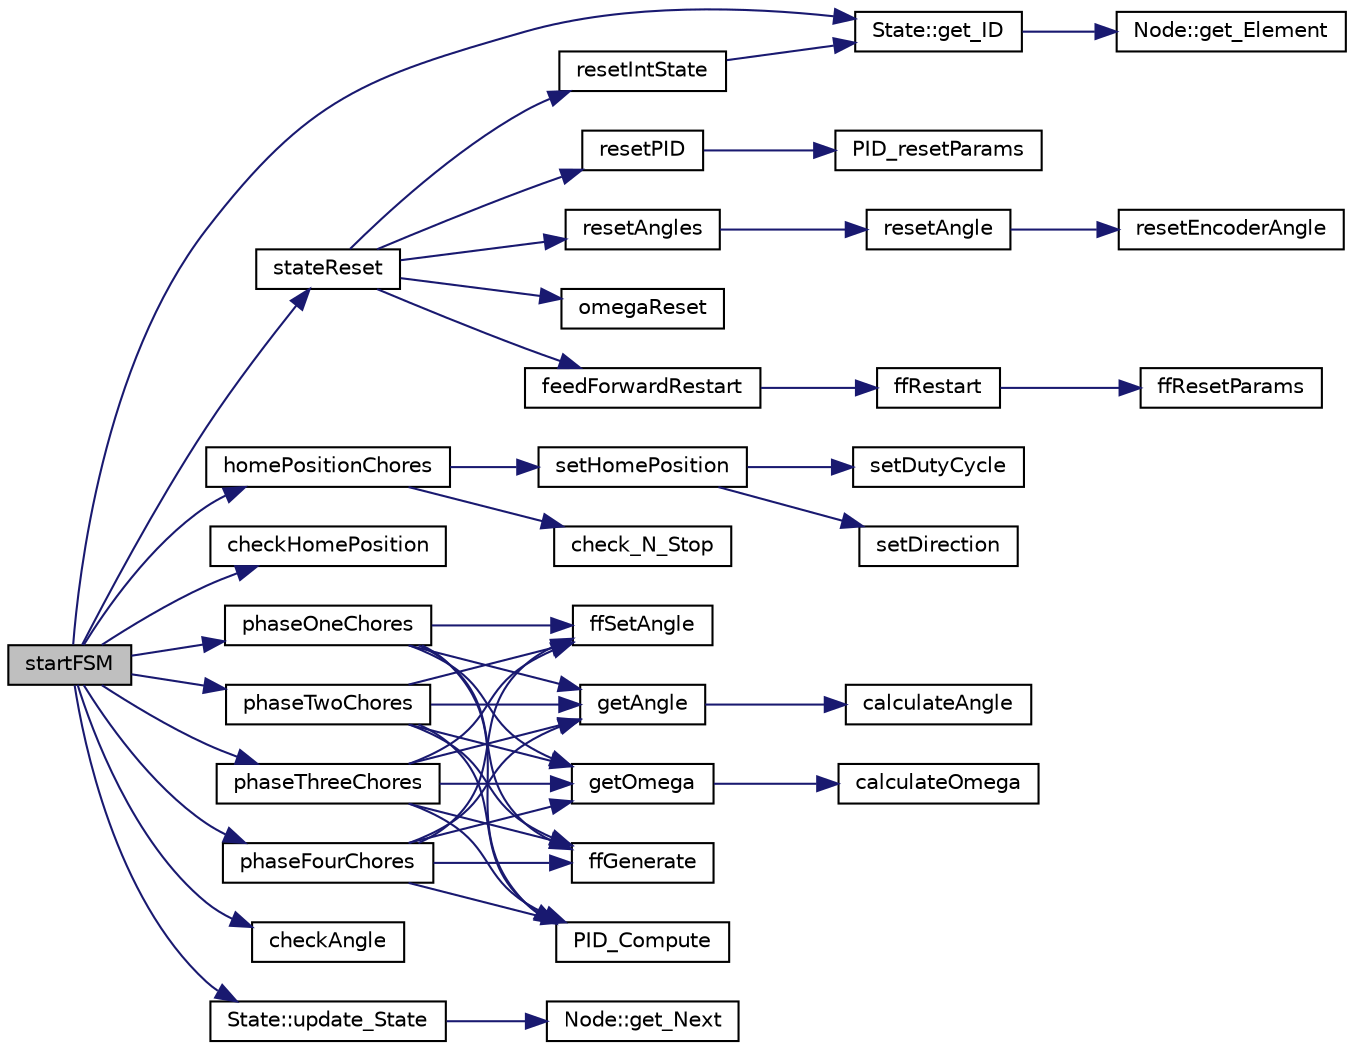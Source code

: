 digraph "startFSM"
{
 // INTERACTIVE_SVG=YES
 // LATEX_PDF_SIZE
  edge [fontname="Helvetica",fontsize="10",labelfontname="Helvetica",labelfontsize="10"];
  node [fontname="Helvetica",fontsize="10",shape=record];
  rankdir="LR";
  Node0 [label="startFSM",height=0.2,width=0.4,color="black", fillcolor="grey75", style="filled", fontcolor="black",tooltip=" "];
  Node0 -> Node1 [color="midnightblue",fontsize="10",style="solid",fontname="Helvetica"];
  Node1 [label="State::get_ID",height=0.2,width=0.4,color="black", fillcolor="white", style="filled",URL="$class_state.html#a35209c100512b5122b13b148bbdf48d6",tooltip=" "];
  Node1 -> Node2 [color="midnightblue",fontsize="10",style="solid",fontname="Helvetica"];
  Node2 [label="Node::get_Element",height=0.2,width=0.4,color="black", fillcolor="white", style="filled",URL="$class_node.html#a313d582ccee069999fdf6b9db84c4735",tooltip=" "];
  Node0 -> Node3 [color="midnightblue",fontsize="10",style="solid",fontname="Helvetica"];
  Node3 [label="homePositionChores",height=0.2,width=0.4,color="black", fillcolor="white", style="filled",URL="$fsm__tasks_8h.html#ad8436396860f47d47265be22a27c0d34",tooltip=" "];
  Node3 -> Node4 [color="midnightblue",fontsize="10",style="solid",fontname="Helvetica"];
  Node4 [label="setHomePosition",height=0.2,width=0.4,color="black", fillcolor="white", style="filled",URL="$fsm__tasks_8cpp.html#a951174264dcc060f19926f9c27dc0070",tooltip=" "];
  Node4 -> Node5 [color="midnightblue",fontsize="10",style="solid",fontname="Helvetica"];
  Node5 [label="setDutyCycle",height=0.2,width=0.4,color="black", fillcolor="white", style="filled",URL="$motor_8h.html#a7b35d0bd88a69d09f5342ab5a54afdb7",tooltip=" "];
  Node4 -> Node6 [color="midnightblue",fontsize="10",style="solid",fontname="Helvetica"];
  Node6 [label="setDirection",height=0.2,width=0.4,color="black", fillcolor="white", style="filled",URL="$motor_8h.html#a4c86bb6df9dcabd3a988533402bbf5b3",tooltip=" "];
  Node3 -> Node7 [color="midnightblue",fontsize="10",style="solid",fontname="Helvetica"];
  Node7 [label="check_N_Stop",height=0.2,width=0.4,color="black", fillcolor="white", style="filled",URL="$fsm__tasks_8cpp.html#ae9a7bd0ce9937ce97f5914b499c5f1b9",tooltip=" "];
  Node0 -> Node8 [color="midnightblue",fontsize="10",style="solid",fontname="Helvetica"];
  Node8 [label="checkHomePosition",height=0.2,width=0.4,color="black", fillcolor="white", style="filled",URL="$check_8h.html#a450e88f9ddb2d4edcc2be69c96264ad9",tooltip=" "];
  Node0 -> Node9 [color="midnightblue",fontsize="10",style="solid",fontname="Helvetica"];
  Node9 [label="stateReset",height=0.2,width=0.4,color="black", fillcolor="white", style="filled",URL="$fsm__tasks_8h.html#a102ba240f4ef34d1affd006ca8c84d1c",tooltip=" "];
  Node9 -> Node10 [color="midnightblue",fontsize="10",style="solid",fontname="Helvetica"];
  Node10 [label="resetPID",height=0.2,width=0.4,color="black", fillcolor="white", style="filled",URL="$fsm__tasks_8cpp.html#a7ed832c322d19c4895a1bddc4464e68a",tooltip=" "];
  Node10 -> Node11 [color="midnightblue",fontsize="10",style="solid",fontname="Helvetica"];
  Node11 [label="PID_resetParams",height=0.2,width=0.4,color="black", fillcolor="white", style="filled",URL="$pid_8h.html#a1501b0698d649b1338acb5b94d33a74e",tooltip=" "];
  Node9 -> Node12 [color="midnightblue",fontsize="10",style="solid",fontname="Helvetica"];
  Node12 [label="resetAngles",height=0.2,width=0.4,color="black", fillcolor="white", style="filled",URL="$fsm__tasks_8cpp.html#ae9c1e257b20243fa0c4cec0aeb85a413",tooltip=" "];
  Node12 -> Node13 [color="midnightblue",fontsize="10",style="solid",fontname="Helvetica"];
  Node13 [label="resetAngle",height=0.2,width=0.4,color="black", fillcolor="white", style="filled",URL="$motor_8h.html#a8032ecaad8cd4f894a21239aa0fd3655",tooltip=" "];
  Node13 -> Node14 [color="midnightblue",fontsize="10",style="solid",fontname="Helvetica"];
  Node14 [label="resetEncoderAngle",height=0.2,width=0.4,color="black", fillcolor="white", style="filled",URL="$encoder_8h.html#a3fc84256dfb2593e3439a52964bf3fcb",tooltip=" "];
  Node9 -> Node15 [color="midnightblue",fontsize="10",style="solid",fontname="Helvetica"];
  Node15 [label="omegaReset",height=0.2,width=0.4,color="black", fillcolor="white", style="filled",URL="$fsm__tasks_8cpp.html#af37eb6abc8f9b2ef23a843d4fdc73261",tooltip=" "];
  Node9 -> Node16 [color="midnightblue",fontsize="10",style="solid",fontname="Helvetica"];
  Node16 [label="resetIntState",height=0.2,width=0.4,color="black", fillcolor="white", style="filled",URL="$fsm__tasks_8cpp.html#aa37a9b342f76b7939b17267bc7843eb4",tooltip=" "];
  Node16 -> Node1 [color="midnightblue",fontsize="10",style="solid",fontname="Helvetica"];
  Node9 -> Node17 [color="midnightblue",fontsize="10",style="solid",fontname="Helvetica"];
  Node17 [label="feedForwardRestart",height=0.2,width=0.4,color="black", fillcolor="white", style="filled",URL="$fsm__tasks_8cpp.html#add6d4487d53f95e6cfb87b45a8c1f879",tooltip=" "];
  Node17 -> Node18 [color="midnightblue",fontsize="10",style="solid",fontname="Helvetica"];
  Node18 [label="ffRestart",height=0.2,width=0.4,color="black", fillcolor="white", style="filled",URL="$feed__forward_8h.html#ae5e0108204ea8630d579a211f74d0293",tooltip=" "];
  Node18 -> Node19 [color="midnightblue",fontsize="10",style="solid",fontname="Helvetica"];
  Node19 [label="ffResetParams",height=0.2,width=0.4,color="black", fillcolor="white", style="filled",URL="$feed__forward_8cpp.html#ab04bccdcaf0e6c04e6d1b40b8123b6cc",tooltip=" "];
  Node0 -> Node20 [color="midnightblue",fontsize="10",style="solid",fontname="Helvetica"];
  Node20 [label="phaseOneChores",height=0.2,width=0.4,color="black", fillcolor="white", style="filled",URL="$fsm__tasks_8h.html#a4c00c23d0f8bad41f290203b4c4811ae",tooltip=" "];
  Node20 -> Node21 [color="midnightblue",fontsize="10",style="solid",fontname="Helvetica"];
  Node21 [label="ffSetAngle",height=0.2,width=0.4,color="black", fillcolor="white", style="filled",URL="$feed__forward_8h.html#ae10ae33dd6f0daa4af3184654dc14180",tooltip=" "];
  Node20 -> Node22 [color="midnightblue",fontsize="10",style="solid",fontname="Helvetica"];
  Node22 [label="getAngle",height=0.2,width=0.4,color="black", fillcolor="white", style="filled",URL="$motor_8h.html#ad61e65ca99053e8c0529d5bc0841e077",tooltip=" "];
  Node22 -> Node23 [color="midnightblue",fontsize="10",style="solid",fontname="Helvetica"];
  Node23 [label="calculateAngle",height=0.2,width=0.4,color="black", fillcolor="white", style="filled",URL="$encoder_8h.html#a0e52ed1fe11d7039ae5e15b9d129b378",tooltip=" "];
  Node20 -> Node24 [color="midnightblue",fontsize="10",style="solid",fontname="Helvetica"];
  Node24 [label="getOmega",height=0.2,width=0.4,color="black", fillcolor="white", style="filled",URL="$motor_8h.html#a0ab61b12ba059c5a3a387019db70a1cd",tooltip=" "];
  Node24 -> Node25 [color="midnightblue",fontsize="10",style="solid",fontname="Helvetica"];
  Node25 [label="calculateOmega",height=0.2,width=0.4,color="black", fillcolor="white", style="filled",URL="$encoder_8h.html#a803b0a67055fcecc58bd3dac82ffd2ca",tooltip=" "];
  Node20 -> Node26 [color="midnightblue",fontsize="10",style="solid",fontname="Helvetica"];
  Node26 [label="ffGenerate",height=0.2,width=0.4,color="black", fillcolor="white", style="filled",URL="$feed__forward_8h.html#af6a7ed515579cb7da506717cb29034e2",tooltip=" "];
  Node20 -> Node27 [color="midnightblue",fontsize="10",style="solid",fontname="Helvetica"];
  Node27 [label="PID_Compute",height=0.2,width=0.4,color="black", fillcolor="white", style="filled",URL="$pid_8h.html#a03079180c78dab225d7587ddbc52a5d6",tooltip=" "];
  Node0 -> Node28 [color="midnightblue",fontsize="10",style="solid",fontname="Helvetica"];
  Node28 [label="checkAngle",height=0.2,width=0.4,color="black", fillcolor="white", style="filled",URL="$check_8h.html#a9291d57f006acee8bb344b55047b06ab",tooltip=" "];
  Node0 -> Node29 [color="midnightblue",fontsize="10",style="solid",fontname="Helvetica"];
  Node29 [label="State::update_State",height=0.2,width=0.4,color="black", fillcolor="white", style="filled",URL="$class_state.html#a7d18b97f26e4689c480f43796e11cefb",tooltip=" "];
  Node29 -> Node30 [color="midnightblue",fontsize="10",style="solid",fontname="Helvetica"];
  Node30 [label="Node::get_Next",height=0.2,width=0.4,color="black", fillcolor="white", style="filled",URL="$class_node.html#a6145a7e4cefa2149d957245155e9c5b3",tooltip=" "];
  Node0 -> Node31 [color="midnightblue",fontsize="10",style="solid",fontname="Helvetica"];
  Node31 [label="phaseTwoChores",height=0.2,width=0.4,color="black", fillcolor="white", style="filled",URL="$fsm__tasks_8h.html#a49eecb9eb71cb25aa6e2febae86233b7",tooltip=" "];
  Node31 -> Node21 [color="midnightblue",fontsize="10",style="solid",fontname="Helvetica"];
  Node31 -> Node22 [color="midnightblue",fontsize="10",style="solid",fontname="Helvetica"];
  Node31 -> Node24 [color="midnightblue",fontsize="10",style="solid",fontname="Helvetica"];
  Node31 -> Node26 [color="midnightblue",fontsize="10",style="solid",fontname="Helvetica"];
  Node31 -> Node27 [color="midnightblue",fontsize="10",style="solid",fontname="Helvetica"];
  Node0 -> Node32 [color="midnightblue",fontsize="10",style="solid",fontname="Helvetica"];
  Node32 [label="phaseThreeChores",height=0.2,width=0.4,color="black", fillcolor="white", style="filled",URL="$fsm__tasks_8h.html#a88867d3872592857f530b9168d32172f",tooltip=" "];
  Node32 -> Node21 [color="midnightblue",fontsize="10",style="solid",fontname="Helvetica"];
  Node32 -> Node22 [color="midnightblue",fontsize="10",style="solid",fontname="Helvetica"];
  Node32 -> Node24 [color="midnightblue",fontsize="10",style="solid",fontname="Helvetica"];
  Node32 -> Node26 [color="midnightblue",fontsize="10",style="solid",fontname="Helvetica"];
  Node32 -> Node27 [color="midnightblue",fontsize="10",style="solid",fontname="Helvetica"];
  Node0 -> Node33 [color="midnightblue",fontsize="10",style="solid",fontname="Helvetica"];
  Node33 [label="phaseFourChores",height=0.2,width=0.4,color="black", fillcolor="white", style="filled",URL="$fsm__tasks_8h.html#a10b01151a56d211babd854ae359572a4",tooltip=" "];
  Node33 -> Node21 [color="midnightblue",fontsize="10",style="solid",fontname="Helvetica"];
  Node33 -> Node22 [color="midnightblue",fontsize="10",style="solid",fontname="Helvetica"];
  Node33 -> Node24 [color="midnightblue",fontsize="10",style="solid",fontname="Helvetica"];
  Node33 -> Node26 [color="midnightblue",fontsize="10",style="solid",fontname="Helvetica"];
  Node33 -> Node27 [color="midnightblue",fontsize="10",style="solid",fontname="Helvetica"];
}
